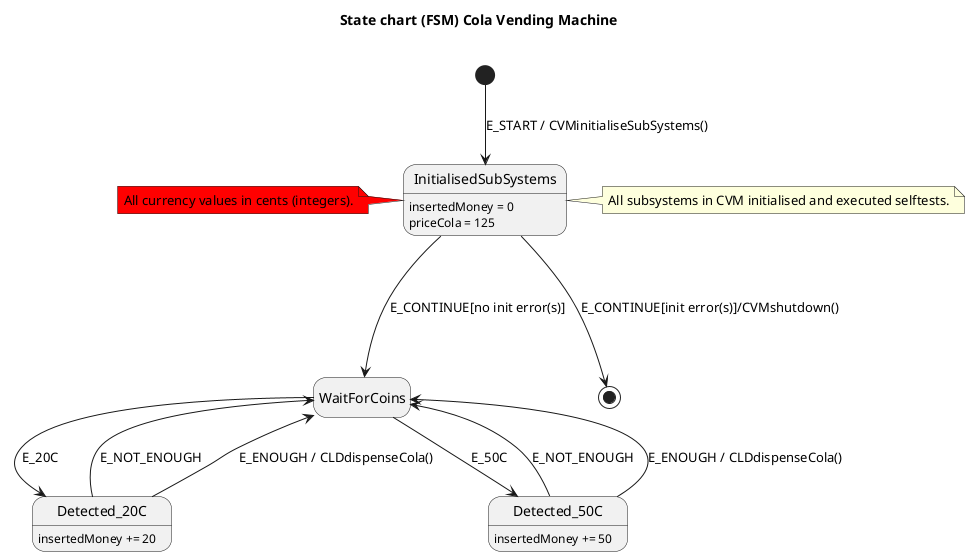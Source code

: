@startuml

hide empty description

title State chart (FSM) Cola Vending Machine\n

[*] --> InitialisedSubSystems : E_START / CVMinitialiseSubSystems()
InitialisedSubSystems : insertedMoney = 0
InitialisedSubSystems : priceCola = 125
InitialisedSubSystems ---> WaitForCoins : E_CONTINUE[no init error(s)]
InitialisedSubSystems ---> [*] : E_CONTINUE[init error(s)]/CVMshutdown()

WaitForCoins --> Detected_20C : E_20C
Detected_20C : insertedMoney += 20
Detected_20C -up-> WaitForCoins : E_NOT_ENOUGH
Detected_20C --> WaitForCoins : E_ENOUGH / CLDdispenseCola()

WaitForCoins --> Detected_50C : E_50C
Detected_50C : insertedMoney += 50
Detected_50C -up-> WaitForCoins : E_NOT_ENOUGH
Detected_50C --> WaitForCoins : E_ENOUGH / CLDdispenseCola()

note right of InitialisedSubSystems
    All subsystems in CVM initialised and executed selftests.
end note

note left of InitialisedSubSystems #red
    All currency values in cents (integers).
end note

@enduml
